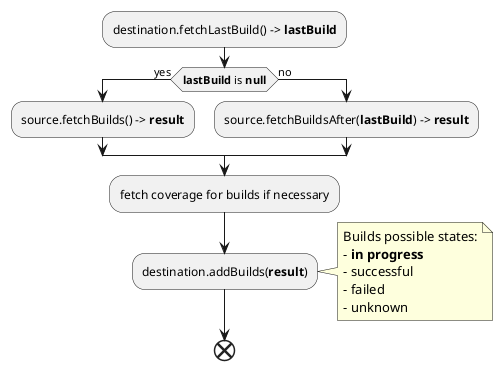 @startuml sync_stage_activity_diagram
'https://plantuml.com/activity-diagram-beta
skinparam ConditionEndStyle hline

:destination.fetchLastBuild() -> **lastBuild**;

if (**lastBuild** is **null**) then (yes)
    :source.fetchBuilds() -> **result**;
else (no)
    :source.fetchBuildsAfter(**lastBuild**) -> **result**;
endif

:fetch coverage for builds if necessary;

:destination.addBuilds(**result**);
note right
    Builds possible states:
    - **in progress**
    - successful
    - failed
    - unknown
end note

end

@enduml
